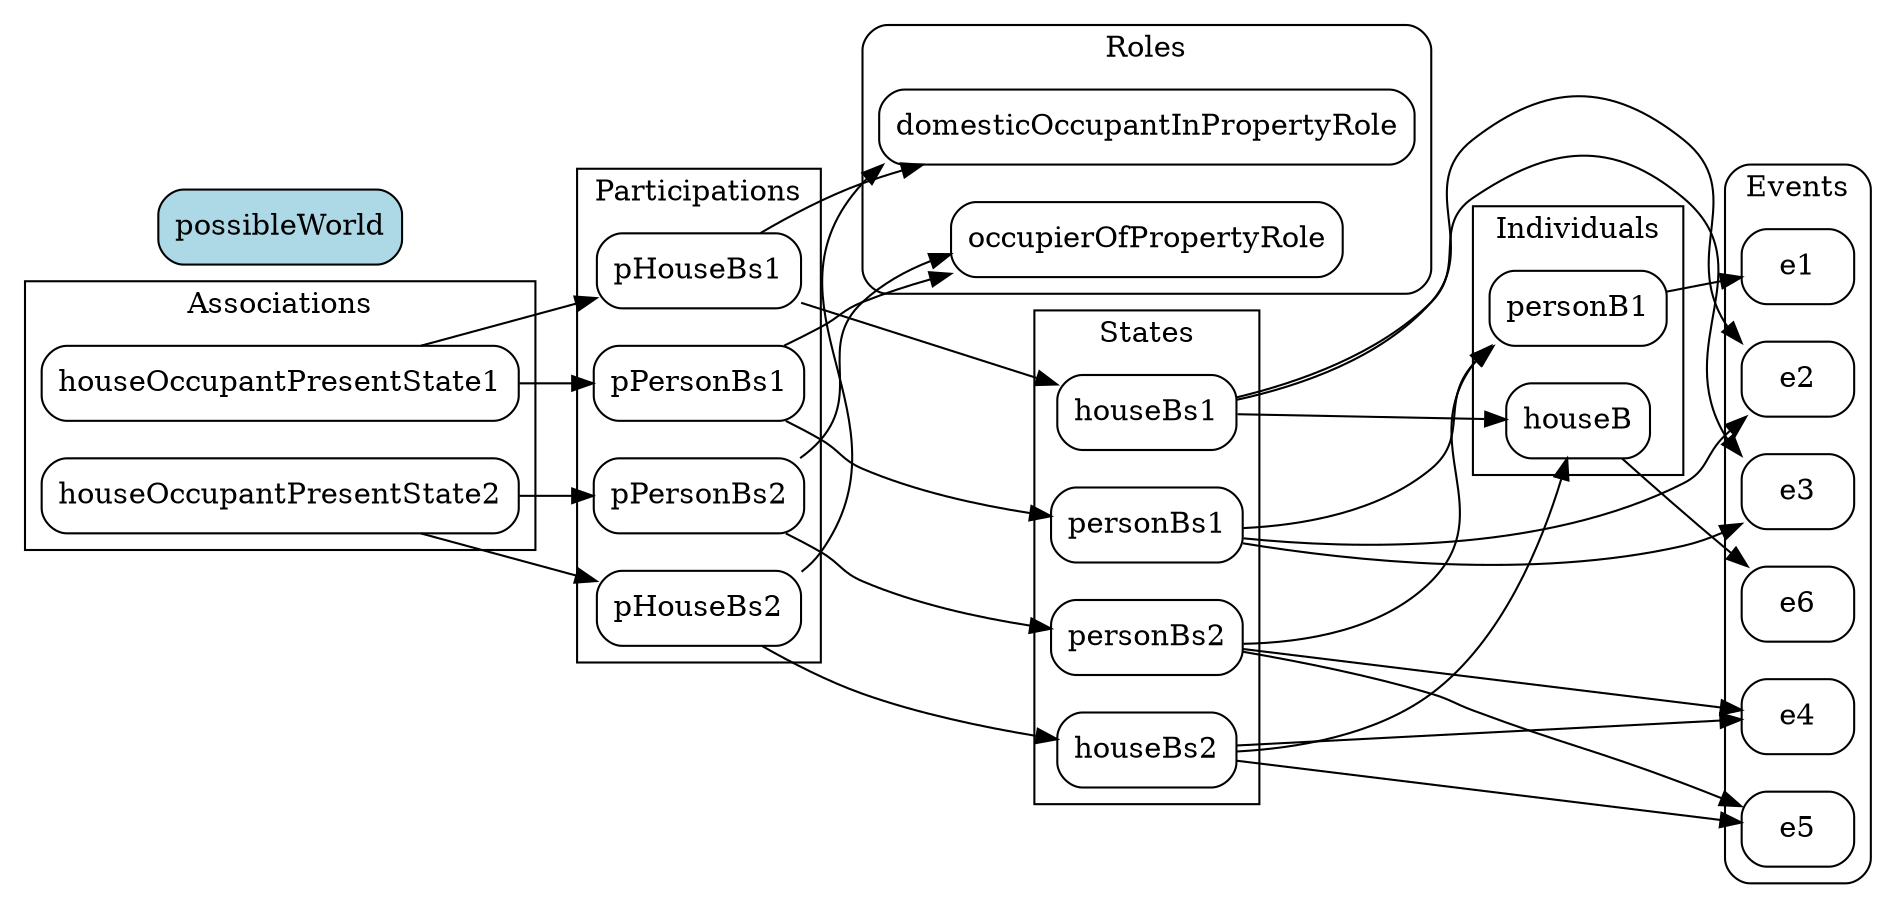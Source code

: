 digraph {
    layout=dot;
    rankdir=LR;
    node[shape=rect,style="rounded,filled",color=black,fillcolor=white];

    subgraph cluster_classes {
        style=rounded;
        label="Roles";

        domesticOccupantInPropertyRole;
        occupierOfPropertyRole;
    }
        subgraph cluster_events {
            style=rounded;
            label="Events";

            e1;
            e2;
            e3;
            e4;
            e5;
            e6;
        }

        subgraph cluster_individuals {
            label="Individuals";
            houseB;
            personB1;
        }

        subgraph cluster_states {
            label="States";
            houseBs1;
            houseBs2;
            personBs1;
            personBs2;
        }

        subgraph cluster_participants {
            label="Participations";
            pHouseBs1;
            pHouseBs2;
            pPersonBs1;
            pPersonBs2;
        }

        subgraph cluster_associations {
            label="Associations";
            houseOccupantPresentState1;
            houseOccupantPresentState2;
        }
        possibleWorld[fillcolor=lightblue];

    houseOccupantPresentState2 -> pHouseBs2;
    houseOccupantPresentState2 -> pPersonBs2;

    houseOccupantPresentState1 -> pHouseBs1;
    houseOccupantPresentState1 -> pPersonBs1;

    personB1 -> e1;

    personBs1 -> personB1;
    personBs1 -> e2;
    personBs1 -> e3;

    personBs2 -> personB1;
    personBs2 -> e4;
    personBs2 -> e5;

    houseB -> e6;

    houseBs1 -> houseB;
    houseBs1 -> e2;
    houseBs1 -> e3;

    houseBs2 -> houseB;
    houseBs2 -> e4;
    houseBs2 -> e5;

    pPersonBs1 -> occupierOfPropertyRole;
    pPersonBs1 -> personBs1;

    pHouseBs1 -> domesticOccupantInPropertyRole;
    pHouseBs1 -> houseBs1;

    pPersonBs2 -> occupierOfPropertyRole;
    pPersonBs2 -> personBs2;

    pHouseBs2 -> domesticOccupantInPropertyRole;
    pHouseBs2 -> houseBs2;

}

